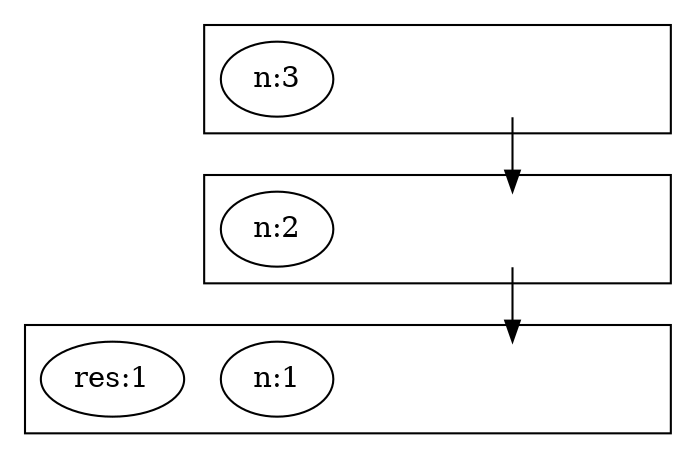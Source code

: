 digraph root {
	graph [compound=true]
	subgraph cluster__3_0 {
		graph [label=""]
		cluster__3_0 [style=invisible]
		"6_n:3" [label="n:3"]
	}
	subgraph cluster__2_1 {
		graph [label=""]
		cluster__2_1 [style=invisible]
		cluster__3_0 -> cluster__2_1
		"7_n:2" [label="n:2"]
	}
	subgraph cluster__1_2 {
		graph [label=""]
		cluster__1_2 [style=invisible]
		cluster__2_1 -> cluster__1_2
		"8_n:1" [label="n:1"]
		"9_res:1" [label="res:1"]
	}
}